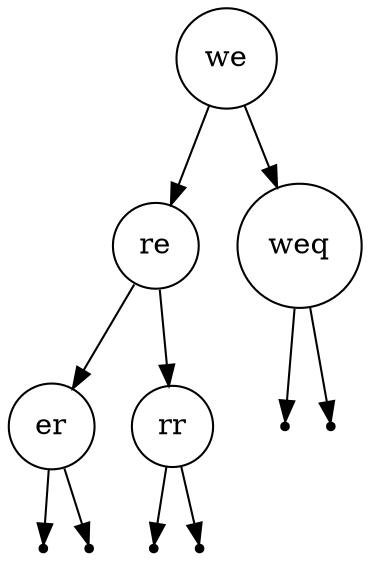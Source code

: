 digraph OBST {
  node [shape=circle];
  "we" -> "re";
  "re" -> "er";
  null0 [shape=point];
  "er" -> null0;
  null1 [shape=point];
  "er" -> null1;
  "re" -> "rr";
  null2 [shape=point];
  "rr" -> null2;
  null3 [shape=point];
  "rr" -> null3;
  "we" -> "weq";
  null4 [shape=point];
  "weq" -> null4;
  null5 [shape=point];
  "weq" -> null5;
}
